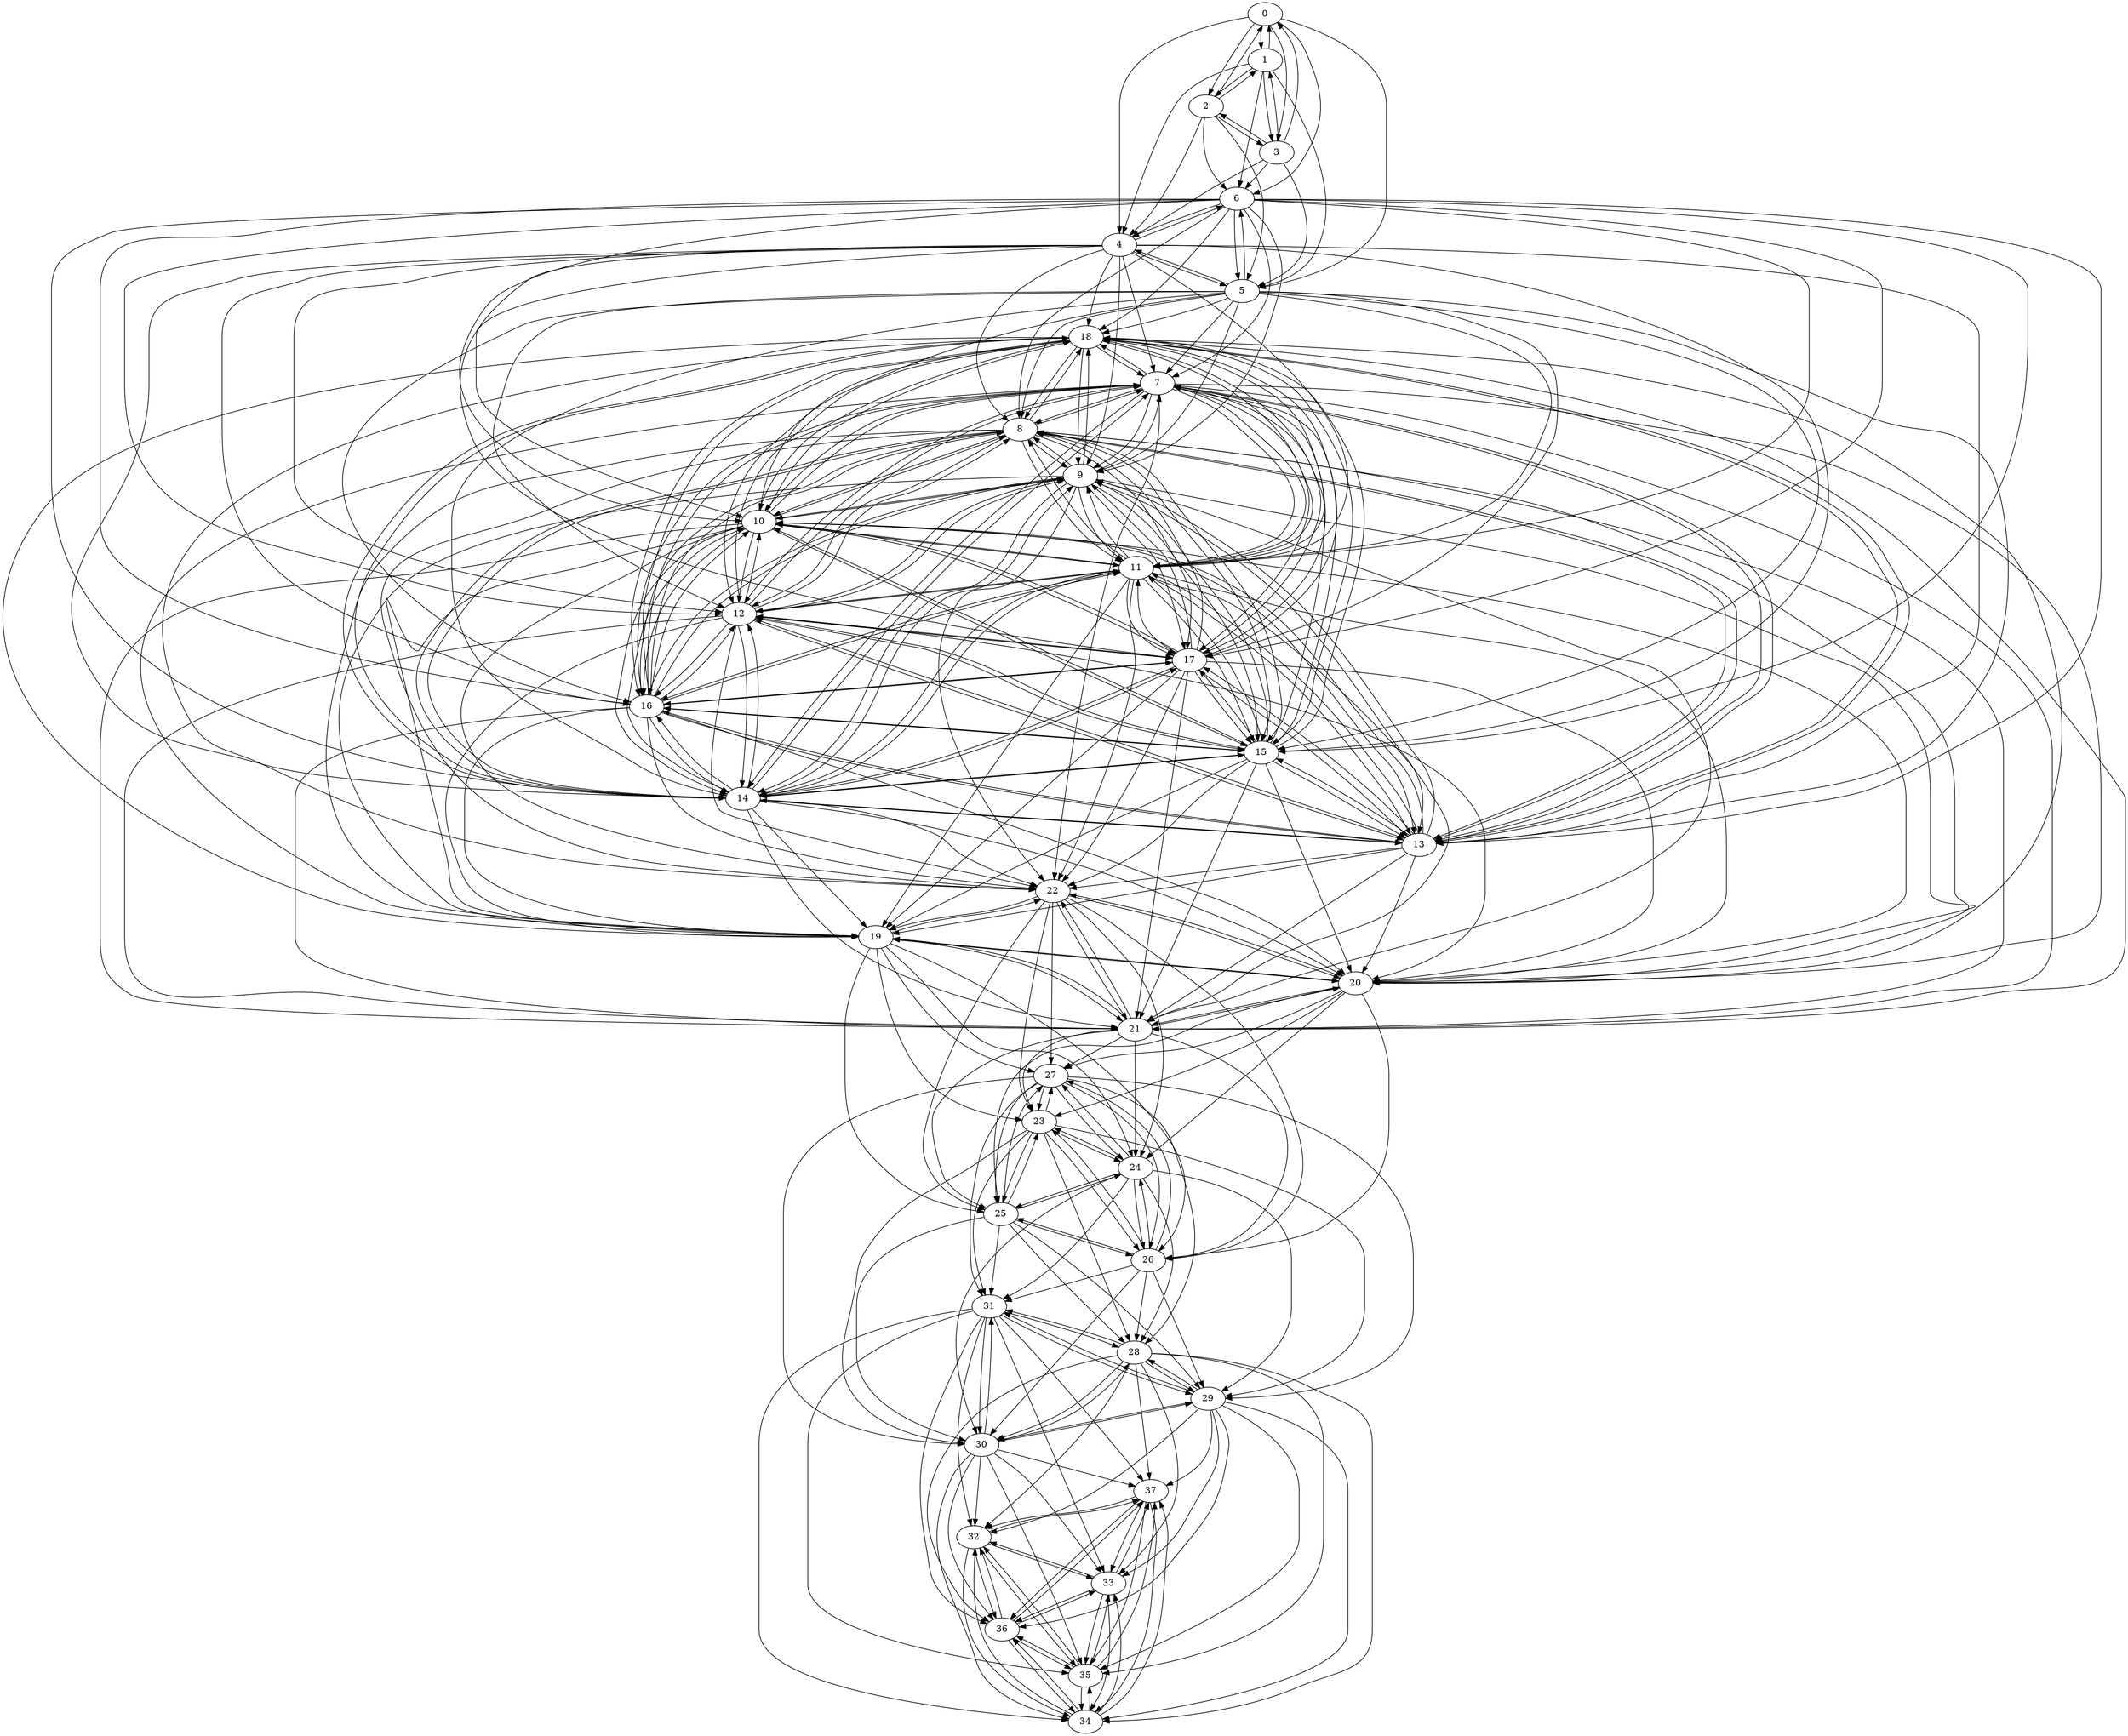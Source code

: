 digraph {
    0 [ ]
    1 [ ]
    2 [ ]
    3 [ ]
    4 [ ]
    5 [ ]
    6 [ ]
    7 [ ]
    8 [ ]
    9 [ ]
    10 [ ]
    11 [ ]
    12 [ ]
    13 [ ]
    14 [ ]
    15 [ ]
    16 [ ]
    17 [ ]
    18 [ ]
    19 [ ]
    20 [ ]
    21 [ ]
    22 [ ]
    23 [ ]
    24 [ ]
    25 [ ]
    26 [ ]
    27 [ ]
    28 [ ]
    29 [ ]
    30 [ ]
    31 [ ]
    32 [ ]
    33 [ ]
    34 [ ]
    35 [ ]
    36 [ ]
    37 [ ]
    0 -> 1 [ ]
    0 -> 2 [ ]
    0 -> 3 [ ]
    0 -> 4 [ ]
    0 -> 5 [ ]
    0 -> 6 [ ]
    1 -> 0 [ ]
    1 -> 2 [ ]
    1 -> 3 [ ]
    1 -> 4 [ ]
    1 -> 5 [ ]
    1 -> 6 [ ]
    2 -> 0 [ ]
    2 -> 1 [ ]
    2 -> 3 [ ]
    2 -> 4 [ ]
    2 -> 5 [ ]
    2 -> 6 [ ]
    3 -> 0 [ ]
    3 -> 1 [ ]
    3 -> 2 [ ]
    3 -> 4 [ ]
    3 -> 5 [ ]
    3 -> 6 [ ]
    4 -> 5 [ ]
    4 -> 6 [ ]
    4 -> 7 [ ]
    4 -> 8 [ ]
    4 -> 9 [ ]
    4 -> 10 [ ]
    4 -> 11 [ ]
    4 -> 12 [ ]
    4 -> 13 [ ]
    4 -> 14 [ ]
    4 -> 15 [ ]
    4 -> 16 [ ]
    4 -> 17 [ ]
    4 -> 18 [ ]
    5 -> 4 [ ]
    5 -> 6 [ ]
    5 -> 7 [ ]
    5 -> 8 [ ]
    5 -> 9 [ ]
    5 -> 10 [ ]
    5 -> 11 [ ]
    5 -> 12 [ ]
    5 -> 13 [ ]
    5 -> 14 [ ]
    5 -> 15 [ ]
    5 -> 16 [ ]
    5 -> 17 [ ]
    5 -> 18 [ ]
    6 -> 4 [ ]
    6 -> 5 [ ]
    6 -> 7 [ ]
    6 -> 8 [ ]
    6 -> 9 [ ]
    6 -> 10 [ ]
    6 -> 11 [ ]
    6 -> 12 [ ]
    6 -> 13 [ ]
    6 -> 14 [ ]
    6 -> 15 [ ]
    6 -> 16 [ ]
    6 -> 17 [ ]
    6 -> 18 [ ]
    7 -> 8 [ ]
    7 -> 9 [ ]
    7 -> 10 [ ]
    7 -> 11 [ ]
    7 -> 12 [ ]
    7 -> 13 [ ]
    7 -> 14 [ ]
    7 -> 15 [ ]
    7 -> 16 [ ]
    7 -> 17 [ ]
    7 -> 18 [ ]
    7 -> 19 [ ]
    7 -> 20 [ ]
    7 -> 21 [ ]
    7 -> 22 [ ]
    8 -> 7 [ ]
    8 -> 9 [ ]
    8 -> 10 [ ]
    8 -> 11 [ ]
    8 -> 12 [ ]
    8 -> 13 [ ]
    8 -> 14 [ ]
    8 -> 15 [ ]
    8 -> 16 [ ]
    8 -> 17 [ ]
    8 -> 18 [ ]
    8 -> 19 [ ]
    8 -> 20 [ ]
    8 -> 21 [ ]
    8 -> 22 [ ]
    9 -> 7 [ ]
    9 -> 8 [ ]
    9 -> 10 [ ]
    9 -> 11 [ ]
    9 -> 12 [ ]
    9 -> 13 [ ]
    9 -> 14 [ ]
    9 -> 15 [ ]
    9 -> 16 [ ]
    9 -> 17 [ ]
    9 -> 18 [ ]
    9 -> 19 [ ]
    9 -> 20 [ ]
    9 -> 21 [ ]
    9 -> 22 [ ]
    10 -> 7 [ ]
    10 -> 8 [ ]
    10 -> 9 [ ]
    10 -> 11 [ ]
    10 -> 12 [ ]
    10 -> 13 [ ]
    10 -> 14 [ ]
    10 -> 15 [ ]
    10 -> 16 [ ]
    10 -> 17 [ ]
    10 -> 18 [ ]
    10 -> 19 [ ]
    10 -> 20 [ ]
    10 -> 21 [ ]
    10 -> 22 [ ]
    11 -> 7 [ ]
    11 -> 8 [ ]
    11 -> 9 [ ]
    11 -> 10 [ ]
    11 -> 12 [ ]
    11 -> 13 [ ]
    11 -> 14 [ ]
    11 -> 15 [ ]
    11 -> 16 [ ]
    11 -> 17 [ ]
    11 -> 18 [ ]
    11 -> 19 [ ]
    11 -> 20 [ ]
    11 -> 21 [ ]
    11 -> 22 [ ]
    12 -> 7 [ ]
    12 -> 8 [ ]
    12 -> 9 [ ]
    12 -> 10 [ ]
    12 -> 11 [ ]
    12 -> 13 [ ]
    12 -> 14 [ ]
    12 -> 15 [ ]
    12 -> 16 [ ]
    12 -> 17 [ ]
    12 -> 18 [ ]
    12 -> 19 [ ]
    12 -> 20 [ ]
    12 -> 21 [ ]
    12 -> 22 [ ]
    13 -> 7 [ ]
    13 -> 8 [ ]
    13 -> 9 [ ]
    13 -> 10 [ ]
    13 -> 11 [ ]
    13 -> 12 [ ]
    13 -> 14 [ ]
    13 -> 15 [ ]
    13 -> 16 [ ]
    13 -> 17 [ ]
    13 -> 18 [ ]
    13 -> 19 [ ]
    13 -> 20 [ ]
    13 -> 21 [ ]
    13 -> 22 [ ]
    14 -> 7 [ ]
    14 -> 8 [ ]
    14 -> 9 [ ]
    14 -> 10 [ ]
    14 -> 11 [ ]
    14 -> 12 [ ]
    14 -> 13 [ ]
    14 -> 15 [ ]
    14 -> 16 [ ]
    14 -> 17 [ ]
    14 -> 18 [ ]
    14 -> 19 [ ]
    14 -> 20 [ ]
    14 -> 21 [ ]
    14 -> 22 [ ]
    15 -> 7 [ ]
    15 -> 8 [ ]
    15 -> 9 [ ]
    15 -> 10 [ ]
    15 -> 11 [ ]
    15 -> 12 [ ]
    15 -> 13 [ ]
    15 -> 14 [ ]
    15 -> 16 [ ]
    15 -> 17 [ ]
    15 -> 18 [ ]
    15 -> 19 [ ]
    15 -> 20 [ ]
    15 -> 21 [ ]
    15 -> 22 [ ]
    16 -> 7 [ ]
    16 -> 8 [ ]
    16 -> 9 [ ]
    16 -> 10 [ ]
    16 -> 11 [ ]
    16 -> 12 [ ]
    16 -> 13 [ ]
    16 -> 14 [ ]
    16 -> 15 [ ]
    16 -> 17 [ ]
    16 -> 18 [ ]
    16 -> 19 [ ]
    16 -> 20 [ ]
    16 -> 21 [ ]
    16 -> 22 [ ]
    17 -> 7 [ ]
    17 -> 8 [ ]
    17 -> 9 [ ]
    17 -> 10 [ ]
    17 -> 11 [ ]
    17 -> 12 [ ]
    17 -> 13 [ ]
    17 -> 14 [ ]
    17 -> 15 [ ]
    17 -> 16 [ ]
    17 -> 18 [ ]
    17 -> 19 [ ]
    17 -> 20 [ ]
    17 -> 21 [ ]
    17 -> 22 [ ]
    18 -> 7 [ ]
    18 -> 8 [ ]
    18 -> 9 [ ]
    18 -> 10 [ ]
    18 -> 11 [ ]
    18 -> 12 [ ]
    18 -> 13 [ ]
    18 -> 14 [ ]
    18 -> 15 [ ]
    18 -> 16 [ ]
    18 -> 17 [ ]
    18 -> 19 [ ]
    18 -> 20 [ ]
    18 -> 21 [ ]
    18 -> 22 [ ]
    19 -> 20 [ ]
    19 -> 21 [ ]
    19 -> 22 [ ]
    19 -> 23 [ ]
    19 -> 24 [ ]
    19 -> 25 [ ]
    19 -> 26 [ ]
    19 -> 27 [ ]
    20 -> 19 [ ]
    20 -> 21 [ ]
    20 -> 22 [ ]
    20 -> 23 [ ]
    20 -> 24 [ ]
    20 -> 25 [ ]
    20 -> 26 [ ]
    20 -> 27 [ ]
    21 -> 19 [ ]
    21 -> 20 [ ]
    21 -> 22 [ ]
    21 -> 23 [ ]
    21 -> 24 [ ]
    21 -> 25 [ ]
    21 -> 26 [ ]
    21 -> 27 [ ]
    22 -> 19 [ ]
    22 -> 20 [ ]
    22 -> 21 [ ]
    22 -> 23 [ ]
    22 -> 24 [ ]
    22 -> 25 [ ]
    22 -> 26 [ ]
    22 -> 27 [ ]
    23 -> 24 [ ]
    23 -> 25 [ ]
    23 -> 26 [ ]
    23 -> 27 [ ]
    23 -> 28 [ ]
    23 -> 29 [ ]
    23 -> 30 [ ]
    23 -> 31 [ ]
    24 -> 23 [ ]
    24 -> 25 [ ]
    24 -> 26 [ ]
    24 -> 27 [ ]
    24 -> 28 [ ]
    24 -> 29 [ ]
    24 -> 30 [ ]
    24 -> 31 [ ]
    25 -> 23 [ ]
    25 -> 24 [ ]
    25 -> 26 [ ]
    25 -> 27 [ ]
    25 -> 28 [ ]
    25 -> 29 [ ]
    25 -> 30 [ ]
    25 -> 31 [ ]
    26 -> 23 [ ]
    26 -> 24 [ ]
    26 -> 25 [ ]
    26 -> 27 [ ]
    26 -> 28 [ ]
    26 -> 29 [ ]
    26 -> 30 [ ]
    26 -> 31 [ ]
    27 -> 23 [ ]
    27 -> 24 [ ]
    27 -> 25 [ ]
    27 -> 26 [ ]
    27 -> 28 [ ]
    27 -> 29 [ ]
    27 -> 30 [ ]
    27 -> 31 [ ]
    28 -> 29 [ ]
    28 -> 30 [ ]
    28 -> 31 [ ]
    28 -> 32 [ ]
    28 -> 33 [ ]
    28 -> 34 [ ]
    28 -> 35 [ ]
    28 -> 36 [ ]
    28 -> 37 [ ]
    29 -> 28 [ ]
    29 -> 30 [ ]
    29 -> 31 [ ]
    29 -> 32 [ ]
    29 -> 33 [ ]
    29 -> 34 [ ]
    29 -> 35 [ ]
    29 -> 36 [ ]
    29 -> 37 [ ]
    30 -> 28 [ ]
    30 -> 29 [ ]
    30 -> 31 [ ]
    30 -> 32 [ ]
    30 -> 33 [ ]
    30 -> 34 [ ]
    30 -> 35 [ ]
    30 -> 36 [ ]
    30 -> 37 [ ]
    31 -> 28 [ ]
    31 -> 29 [ ]
    31 -> 30 [ ]
    31 -> 32 [ ]
    31 -> 33 [ ]
    31 -> 34 [ ]
    31 -> 35 [ ]
    31 -> 36 [ ]
    31 -> 37 [ ]
    32 -> 33 [ ]
    32 -> 34 [ ]
    32 -> 35 [ ]
    32 -> 36 [ ]
    32 -> 37 [ ]
    33 -> 32 [ ]
    33 -> 34 [ ]
    33 -> 35 [ ]
    33 -> 36 [ ]
    33 -> 37 [ ]
    34 -> 32 [ ]
    34 -> 33 [ ]
    34 -> 35 [ ]
    34 -> 36 [ ]
    34 -> 37 [ ]
    35 -> 32 [ ]
    35 -> 33 [ ]
    35 -> 34 [ ]
    35 -> 36 [ ]
    35 -> 37 [ ]
    36 -> 32 [ ]
    36 -> 33 [ ]
    36 -> 34 [ ]
    36 -> 35 [ ]
    36 -> 37 [ ]
    37 -> 32 [ ]
    37 -> 33 [ ]
    37 -> 34 [ ]
    37 -> 35 [ ]
    37 -> 36 [ ]
}
